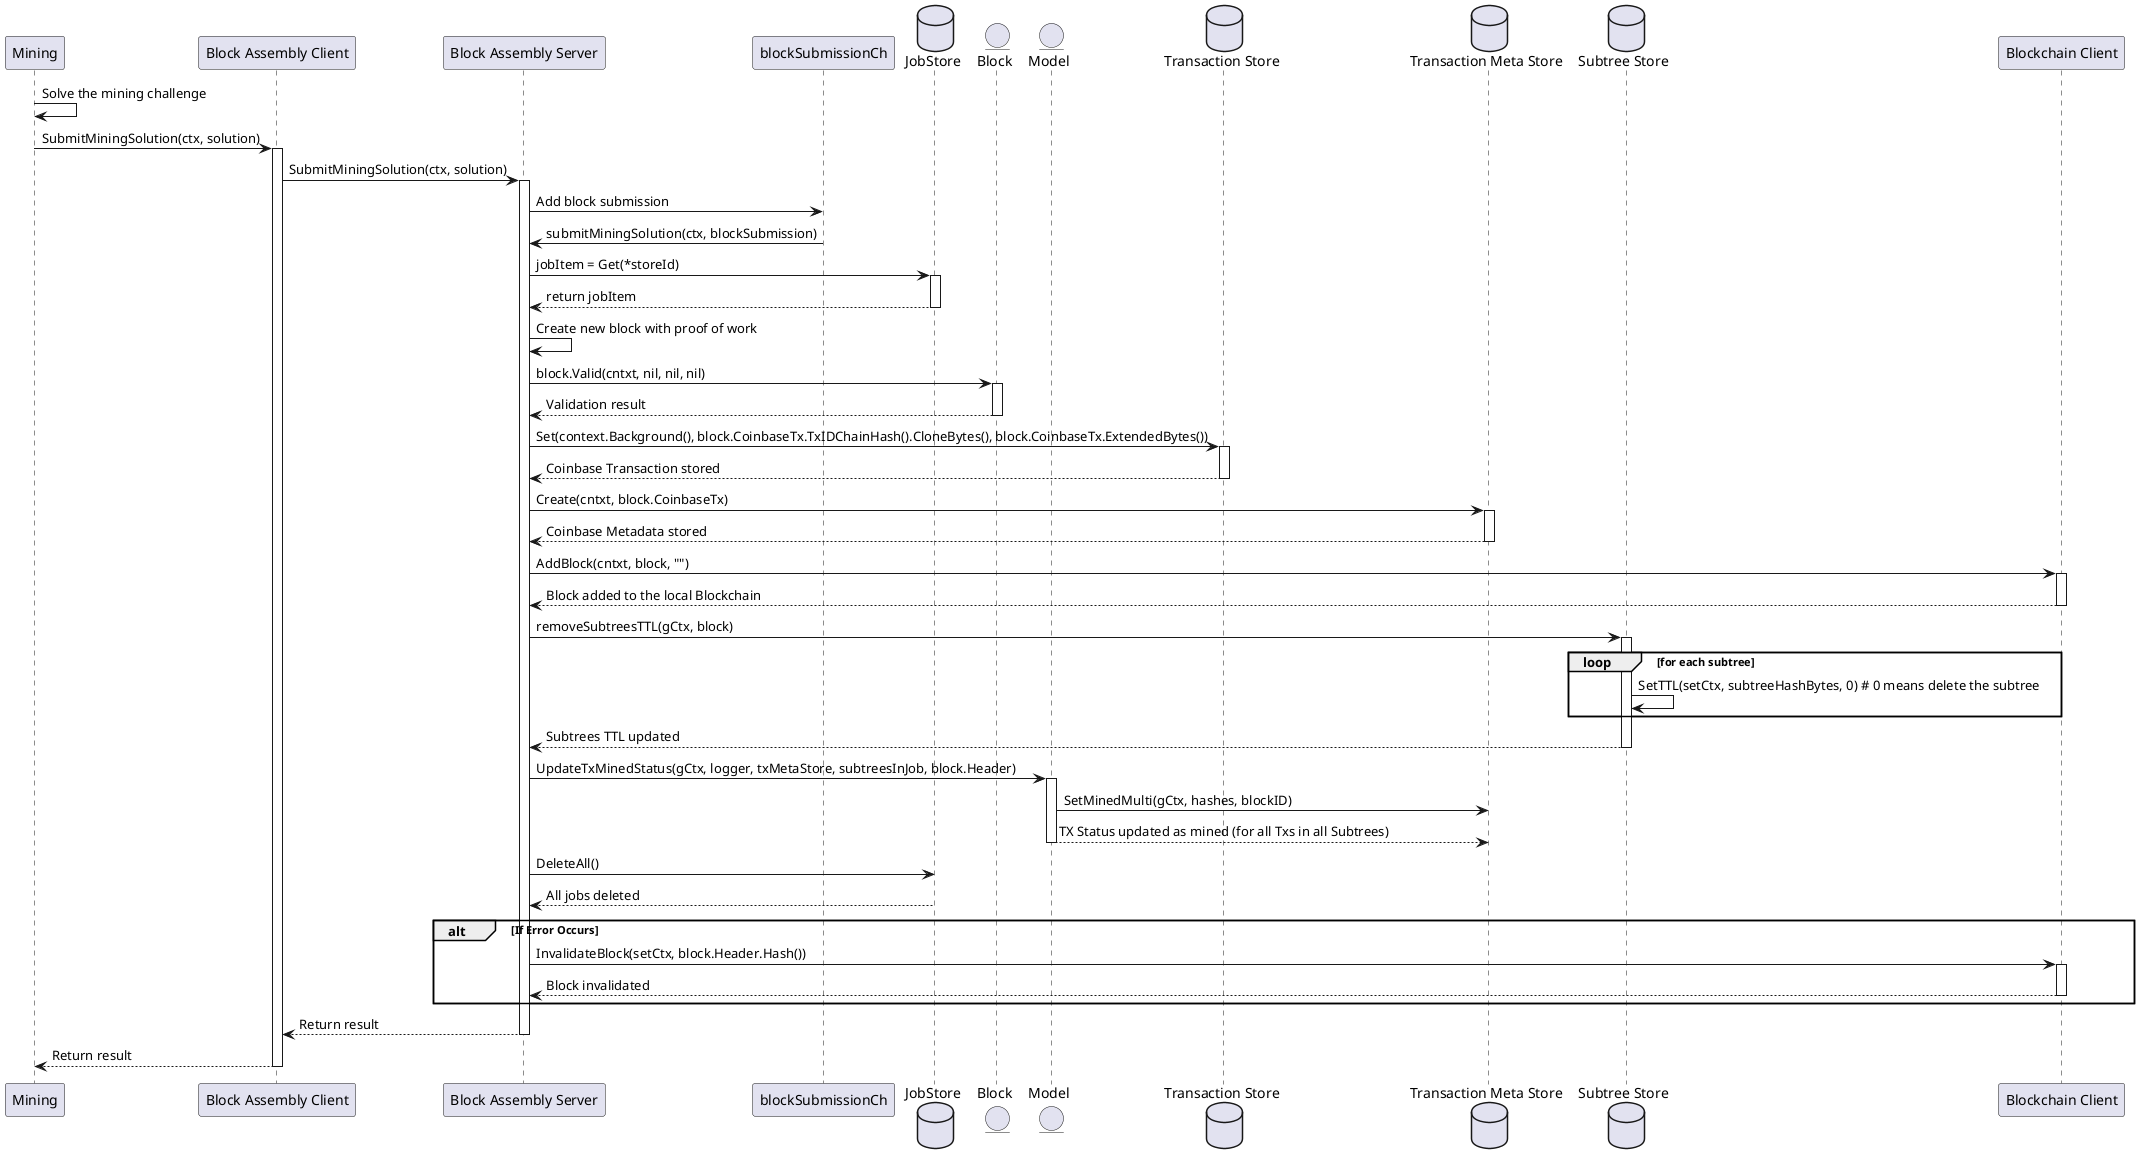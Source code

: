 @startuml
participant "Mining" as Miner
participant "Block Assembly Client" as Client
participant "Block Assembly Server" as Server
participant "blockSubmissionCh" as SubmissionCh
database "JobStore" as JobStore
entity "Block" as Block
entity "Model" as Model
database "Transaction Store" as TxStore
database "Transaction Meta Store" as TxMetaStore
database "Subtree Store" as SubtreeStore
participant "Blockchain Client" as BlockchainClient

Miner -> Miner : Solve the mining challenge

Miner -> Client : SubmitMiningSolution(ctx, solution)
activate Client

Client -> Server : SubmitMiningSolution(ctx, solution)
activate Server

Server -> SubmissionCh : Add block submission
SubmissionCh -> Server : submitMiningSolution(ctx, blockSubmission)

Server -> JobStore : jobItem = Get(*storeId)
activate JobStore
JobStore --> Server : return jobItem
deactivate JobStore

Server -> Server : Create new block with proof of work
Server -> Block : block.Valid(cntxt, nil, nil, nil)
activate Block
Block --> Server : Validation result
deactivate Block

Server -> TxStore : Set(context.Background(), block.CoinbaseTx.TxIDChainHash().CloneBytes(), block.CoinbaseTx.ExtendedBytes())
activate TxStore
TxStore --> Server : Coinbase Transaction stored
deactivate TxStore

Server -> TxMetaStore : Create(cntxt, block.CoinbaseTx)
activate TxMetaStore
TxMetaStore --> Server : Coinbase Metadata stored
deactivate TxMetaStore

Server -> BlockchainClient : AddBlock(cntxt, block, "")
activate BlockchainClient
BlockchainClient --> Server : Block added to the local Blockchain
deactivate BlockchainClient

Server -> SubtreeStore : removeSubtreesTTL(gCtx, block)
activate SubtreeStore
loop for each subtree
    SubtreeStore -> SubtreeStore : SetTTL(setCtx, subtreeHashBytes, 0) # 0 means delete the subtree
end
SubtreeStore --> Server : Subtrees TTL updated
deactivate SubtreeStore

Server -> Model : UpdateTxMinedStatus(gCtx, logger, txMetaStore, subtreesInJob, block.Header)
activate Model
Model -> TxMetaStore: SetMinedMulti(gCtx, hashes, blockID)
Model --> TxMetaStore : TX Status updated as mined (for all Txs in all Subtrees)
deactivate Model

Server -> JobStore : DeleteAll()
JobStore --> Server : All jobs deleted

alt If Error Occurs
    Server -> BlockchainClient : InvalidateBlock(setCtx, block.Header.Hash())
    activate BlockchainClient
    BlockchainClient --> Server : Block invalidated
    deactivate BlockchainClient
end

Server --> Client : Return result
deactivate Server
Client --> Miner : Return result
deactivate Client
@enduml

